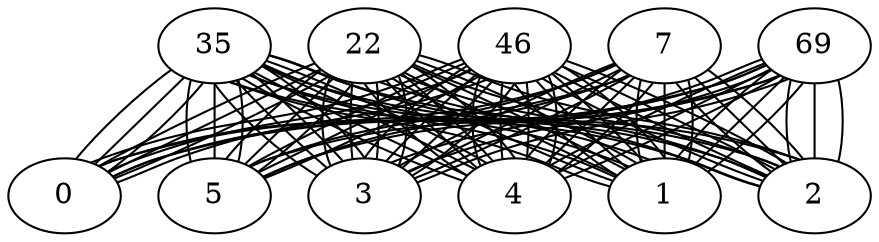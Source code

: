 graph {
  0-0 -- 1-0 [label="86"];
  0-0 -- 0-1 [label="88"];
  1-0 -- 0-0 [label="86"];
  1-0 -- 2-0 [label="35"];
  1-0 -- 1-1 [label="88"];
  0-1 -- 0-0 [label="88"];
  0-1 -- 1-1 [label="96"];
  0-1 -- 0-2 [label="37"];
  1-1 -- 0-1 [label="96"];
  1-1 -- 1-0 [label="88"];
  1-1 -- 2-1 [label="79"];
  1-1 -- 1-2 [label="31"];
  0-2 -- 0-1 [label="37"];
  0-2 -- 1-2 [label="87"];
  0-2 -- 0-3 [label="35"];
  1-2 -- 0-2 [label="87"];
  1-2 -- 1-1 [label="31"];
  1-2 -- 2-2 [label="3"];
  1-2 -- 1-3 [label="2"];
  0-3 -- 0-2 [label="35"];
  0-3 -- 1-3 [label="30"];
  0-3 -- 0-4 [label="73"];
  1-3 -- 0-3 [label="30"];
  1-3 -- 1-2 [label="2"];
  1-3 -- 2-3 [label="70"];
  1-3 -- 1-4 [label="58"];
  0-4 -- 0-3 [label="73"];
  0-4 -- 1-4 [label="43"];
  1-4 -- 0-4 [label="43"];
  1-4 -- 1-3 [label="58"];
  1-4 -- 2-4 [label="28"];
  2-0 -- 1-0 [label="35"];
  2-0 -- 3-0 [label="16"];
  2-0 -- 2-1 [label="27"];
  2-1 -- 1-1 [label="79"];
  2-1 -- 2-0 [label="27"];
  2-1 -- 3-1 [label="89"];
  2-1 -- 2-2 [label="66"];
  2-2 -- 1-2 [label="3"];
  2-2 -- 2-1 [label="66"];
  2-2 -- 3-2 [label="82"];
  2-2 -- 2-3 [label="50"];
  2-3 -- 1-3 [label="70"];
  2-3 -- 2-2 [label="50"];
  2-3 -- 3-3 [label="12"];
  2-3 -- 2-4 [label="71"];
  2-4 -- 1-4 [label="28"];
  2-4 -- 2-3 [label="71"];
  2-4 -- 3-4 [label="40"];
  3-0 -- 2-0 [label="16"];
  3-0 -- 4-0 [label="57"];
  3-0 -- 3-1 [label="5"];
  3-1 -- 2-1 [label="89"];
  3-1 -- 3-0 [label="5"];
  3-1 -- 4-1 [label="27"];
  3-1 -- 3-2 [label="3"];
  3-2 -- 2-2 [label="82"];
  3-2 -- 3-1 [label="3"];
  3-2 -- 4-2 [label="41"];
  3-2 -- 3-3 [label="4"];
  3-3 -- 2-3 [label="12"];
  3-3 -- 3-2 [label="4"];
  3-3 -- 4-3 [label="89"];
  3-3 -- 3-4 [label="88"];
  3-4 -- 2-4 [label="40"];
  3-4 -- 3-3 [label="88"];
  3-4 -- 4-4 [label="43"];
  4-0 -- 3-0 [label="57"];
  4-0 -- 5-0 [label="15"];
  4-0 -- 4-1 [label="30"];
  4-1 -- 3-1 [label="27"];
  4-1 -- 4-0 [label="30"];
  4-1 -- 5-1 [label="67"];
  4-1 -- 4-2 [label="89"];
  4-2 -- 3-2 [label="41"];
  4-2 -- 4-1 [label="89"];
  4-2 -- 5-2 [label="5"];
  4-2 -- 4-3 [label="72"];
  4-3 -- 3-3 [label="89"];
  4-3 -- 4-2 [label="72"];
  4-3 -- 5-3 [label="56"];
  4-3 -- 4-4 [label="47"];
  4-4 -- 3-4 [label="43"];
  4-4 -- 4-3 [label="47"];
  4-4 -- 5-4 [label="69"];
  5-0 -- 4-0 [label="15"];
  5-0 -- 5-1 [label="7"];
  5-1 -- 4-1 [label="67"];
  5-1 -- 5-0 [label="7"];
  5-1 -- 5-2 [label="35"];
  5-2 -- 4-2 [label="5"];
  5-2 -- 5-1 [label="35"];
  5-2 -- 5-3 [label="22"];
  5-3 -- 4-3 [label="56"];
  5-3 -- 5-2 [label="22"];
  5-3 -- 5-4 [label="46"];
  5-4 -- 4-4 [label="69"];
  5-4 -- 5-3 [label="46"];
}